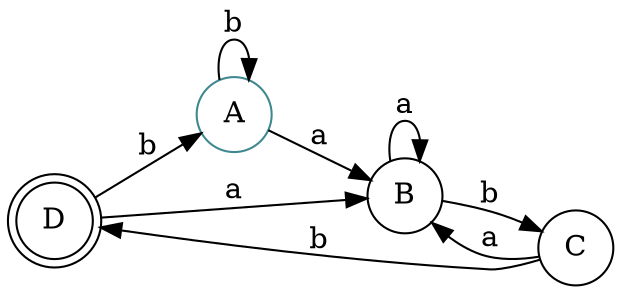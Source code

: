 digraph finite_state_machine {
	rankdir=LR size="8,5"
	node [shape=doublecircle]
	D
	node [shape=circle]
	A [color="#3F888F"]
	A -> B [label=a]
	A -> A [label=b]
	B -> B [label=a]
	B -> C [label=b]
	C -> B [label=a]
	C -> D [label=b]
	D -> B [label=a]
	D -> A [label=b]
}
